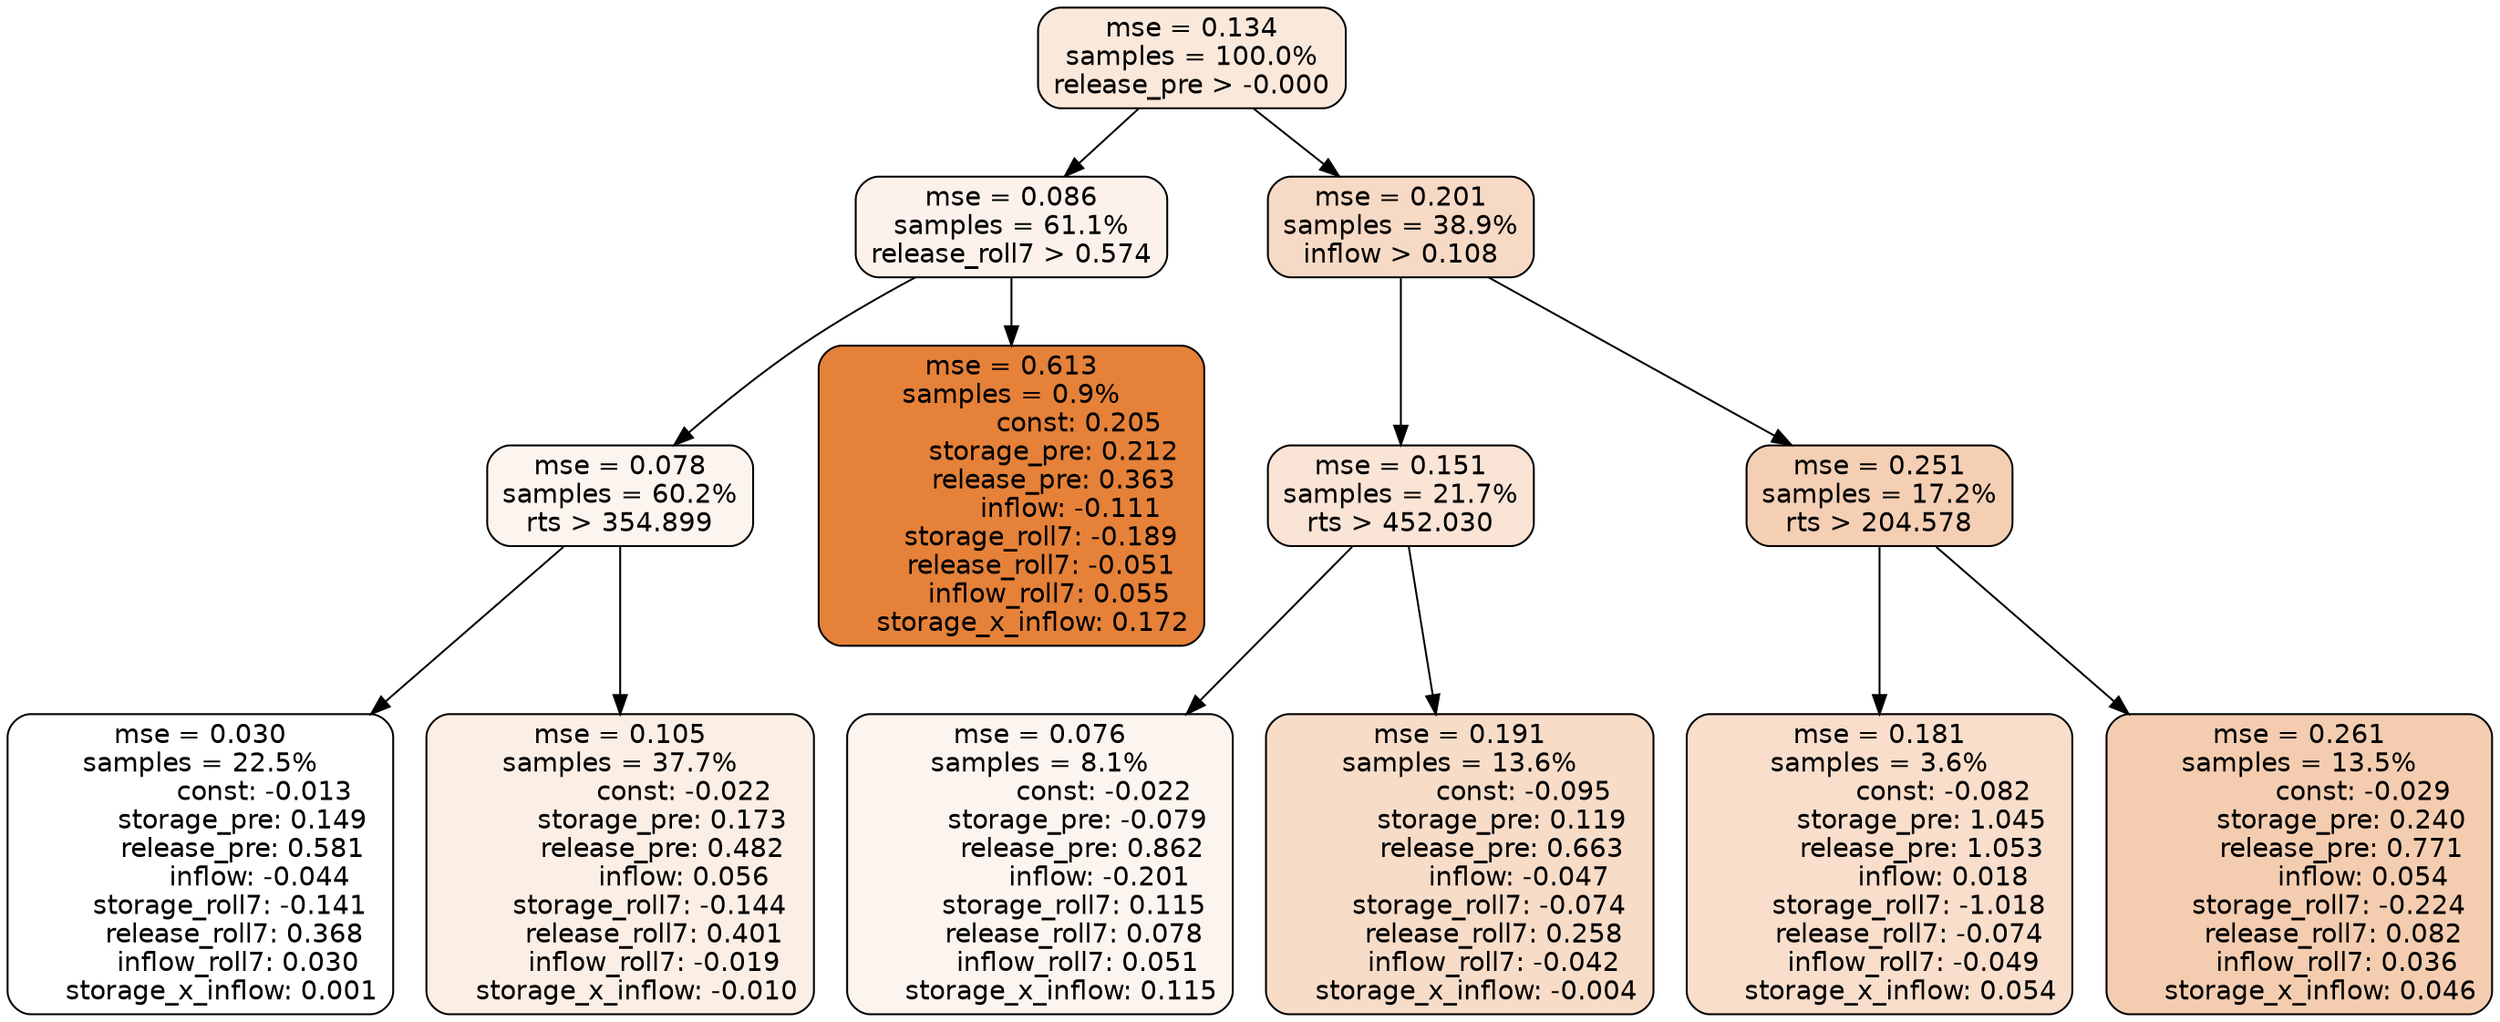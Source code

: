 digraph tree {
node [shape=rectangle, style="filled, rounded", color="black", fontname=helvetica] ;
edge [fontname=helvetica] ;
	"0" [label="mse = 0.134
samples = 100.0%
release_pre > -0.000", fillcolor="#fae8db"]
	"1" [label="mse = 0.086
samples = 61.1%
release_roll7 > 0.574", fillcolor="#fcf2eb"]
	"6" [label="mse = 0.201
samples = 38.9%
inflow > 0.108", fillcolor="#f7dac5"]
	"2" [label="mse = 0.078
samples = 60.2%
rts > 354.899", fillcolor="#fcf4ee"]
	"5" [label="mse = 0.613
samples = 0.9%
                const: 0.205
          storage_pre: 0.212
          release_pre: 0.363
              inflow: -0.111
       storage_roll7: -0.189
       release_roll7: -0.051
         inflow_roll7: 0.055
     storage_x_inflow: 0.172", fillcolor="#e58139"]
	"7" [label="mse = 0.151
samples = 21.7%
rts > 452.030", fillcolor="#f9e4d5"]
	"10" [label="mse = 0.251
samples = 17.2%
rts > 204.578", fillcolor="#f5cfb4"]
	"4" [label="mse = 0.030
samples = 22.5%
               const: -0.013
          storage_pre: 0.149
          release_pre: 0.581
              inflow: -0.044
       storage_roll7: -0.141
        release_roll7: 0.368
         inflow_roll7: 0.030
     storage_x_inflow: 0.001", fillcolor="#ffffff"]
	"3" [label="mse = 0.105
samples = 37.7%
               const: -0.022
          storage_pre: 0.173
          release_pre: 0.482
               inflow: 0.056
       storage_roll7: -0.144
        release_roll7: 0.401
        inflow_roll7: -0.019
    storage_x_inflow: -0.010", fillcolor="#fbeee5"]
	"9" [label="mse = 0.076
samples = 8.1%
               const: -0.022
         storage_pre: -0.079
          release_pre: 0.862
              inflow: -0.201
        storage_roll7: 0.115
        release_roll7: 0.078
         inflow_roll7: 0.051
     storage_x_inflow: 0.115", fillcolor="#fcf5ef"]
	"8" [label="mse = 0.191
samples = 13.6%
               const: -0.095
          storage_pre: 0.119
          release_pre: 0.663
              inflow: -0.047
       storage_roll7: -0.074
        release_roll7: 0.258
        inflow_roll7: -0.042
    storage_x_inflow: -0.004", fillcolor="#f7dcc8"]
	"12" [label="mse = 0.181
samples = 3.6%
               const: -0.082
          storage_pre: 1.045
          release_pre: 1.053
               inflow: 0.018
       storage_roll7: -1.018
       release_roll7: -0.074
        inflow_roll7: -0.049
     storage_x_inflow: 0.054", fillcolor="#f8decb"]
	"11" [label="mse = 0.261
samples = 13.5%
               const: -0.029
          storage_pre: 0.240
          release_pre: 0.771
               inflow: 0.054
       storage_roll7: -0.224
        release_roll7: 0.082
         inflow_roll7: 0.036
     storage_x_inflow: 0.046", fillcolor="#f4cdb0"]

	"0" -> "1"
	"0" -> "6"
	"1" -> "2"
	"1" -> "5"
	"6" -> "7"
	"6" -> "10"
	"2" -> "3"
	"2" -> "4"
	"7" -> "8"
	"7" -> "9"
	"10" -> "11"
	"10" -> "12"
}